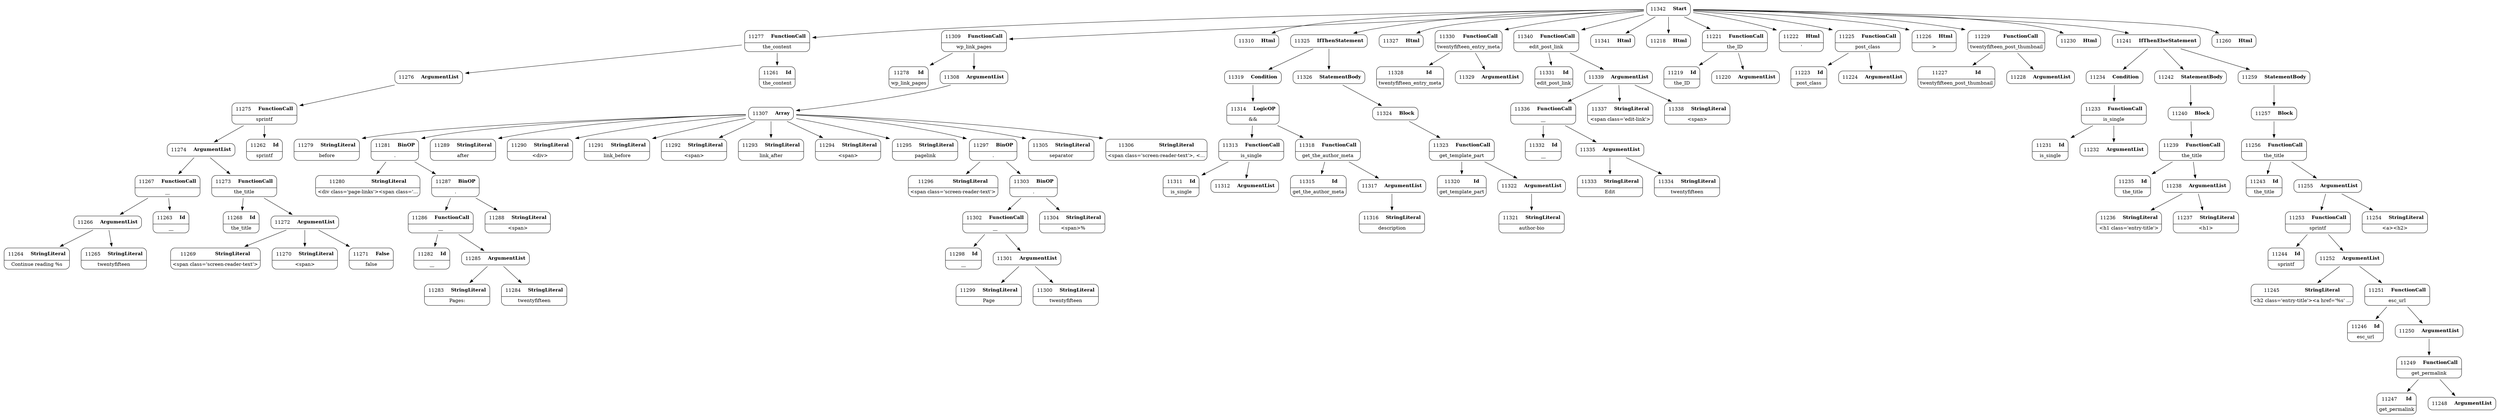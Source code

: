 digraph ast {
node [shape=none];
11264 [label=<<TABLE border='1' cellspacing='0' cellpadding='10' style='rounded' ><TR><TD border='0'>11264</TD><TD border='0'><B>StringLiteral</B></TD></TR><HR/><TR><TD border='0' cellpadding='5' colspan='2'>Continue reading %s</TD></TR></TABLE>>];
11265 [label=<<TABLE border='1' cellspacing='0' cellpadding='10' style='rounded' ><TR><TD border='0'>11265</TD><TD border='0'><B>StringLiteral</B></TD></TR><HR/><TR><TD border='0' cellpadding='5' colspan='2'>twentyfifteen</TD></TR></TABLE>>];
11266 [label=<<TABLE border='1' cellspacing='0' cellpadding='10' style='rounded' ><TR><TD border='0'>11266</TD><TD border='0'><B>ArgumentList</B></TD></TR></TABLE>>];
11266 -> 11264 [weight=2];
11266 -> 11265 [weight=2];
11267 [label=<<TABLE border='1' cellspacing='0' cellpadding='10' style='rounded' ><TR><TD border='0'>11267</TD><TD border='0'><B>FunctionCall</B></TD></TR><HR/><TR><TD border='0' cellpadding='5' colspan='2'>__</TD></TR></TABLE>>];
11267 -> 11263 [weight=2];
11267 -> 11266 [weight=2];
11268 [label=<<TABLE border='1' cellspacing='0' cellpadding='10' style='rounded' ><TR><TD border='0'>11268</TD><TD border='0'><B>Id</B></TD></TR><HR/><TR><TD border='0' cellpadding='5' colspan='2'>the_title</TD></TR></TABLE>>];
11269 [label=<<TABLE border='1' cellspacing='0' cellpadding='10' style='rounded' ><TR><TD border='0'>11269</TD><TD border='0'><B>StringLiteral</B></TD></TR><HR/><TR><TD border='0' cellpadding='5' colspan='2'>&lt;span class='screen-reader-text'&gt;</TD></TR></TABLE>>];
11270 [label=<<TABLE border='1' cellspacing='0' cellpadding='10' style='rounded' ><TR><TD border='0'>11270</TD><TD border='0'><B>StringLiteral</B></TD></TR><HR/><TR><TD border='0' cellpadding='5' colspan='2'>&lt;span&gt;</TD></TR></TABLE>>];
11271 [label=<<TABLE border='1' cellspacing='0' cellpadding='10' style='rounded' ><TR><TD border='0'>11271</TD><TD border='0'><B>False</B></TD></TR><HR/><TR><TD border='0' cellpadding='5' colspan='2'>false</TD></TR></TABLE>>];
11272 [label=<<TABLE border='1' cellspacing='0' cellpadding='10' style='rounded' ><TR><TD border='0'>11272</TD><TD border='0'><B>ArgumentList</B></TD></TR></TABLE>>];
11272 -> 11269 [weight=2];
11272 -> 11270 [weight=2];
11272 -> 11271 [weight=2];
11273 [label=<<TABLE border='1' cellspacing='0' cellpadding='10' style='rounded' ><TR><TD border='0'>11273</TD><TD border='0'><B>FunctionCall</B></TD></TR><HR/><TR><TD border='0' cellpadding='5' colspan='2'>the_title</TD></TR></TABLE>>];
11273 -> 11268 [weight=2];
11273 -> 11272 [weight=2];
11274 [label=<<TABLE border='1' cellspacing='0' cellpadding='10' style='rounded' ><TR><TD border='0'>11274</TD><TD border='0'><B>ArgumentList</B></TD></TR></TABLE>>];
11274 -> 11267 [weight=2];
11274 -> 11273 [weight=2];
11275 [label=<<TABLE border='1' cellspacing='0' cellpadding='10' style='rounded' ><TR><TD border='0'>11275</TD><TD border='0'><B>FunctionCall</B></TD></TR><HR/><TR><TD border='0' cellpadding='5' colspan='2'>sprintf</TD></TR></TABLE>>];
11275 -> 11262 [weight=2];
11275 -> 11274 [weight=2];
11276 [label=<<TABLE border='1' cellspacing='0' cellpadding='10' style='rounded' ><TR><TD border='0'>11276</TD><TD border='0'><B>ArgumentList</B></TD></TR></TABLE>>];
11276 -> 11275 [weight=2];
11277 [label=<<TABLE border='1' cellspacing='0' cellpadding='10' style='rounded' ><TR><TD border='0'>11277</TD><TD border='0'><B>FunctionCall</B></TD></TR><HR/><TR><TD border='0' cellpadding='5' colspan='2'>the_content</TD></TR></TABLE>>];
11277 -> 11261 [weight=2];
11277 -> 11276 [weight=2];
11278 [label=<<TABLE border='1' cellspacing='0' cellpadding='10' style='rounded' ><TR><TD border='0'>11278</TD><TD border='0'><B>Id</B></TD></TR><HR/><TR><TD border='0' cellpadding='5' colspan='2'>wp_link_pages</TD></TR></TABLE>>];
11279 [label=<<TABLE border='1' cellspacing='0' cellpadding='10' style='rounded' ><TR><TD border='0'>11279</TD><TD border='0'><B>StringLiteral</B></TD></TR><HR/><TR><TD border='0' cellpadding='5' colspan='2'>before</TD></TR></TABLE>>];
11280 [label=<<TABLE border='1' cellspacing='0' cellpadding='10' style='rounded' ><TR><TD border='0'>11280</TD><TD border='0'><B>StringLiteral</B></TD></TR><HR/><TR><TD border='0' cellpadding='5' colspan='2'>&lt;div class='page-links'&gt;&lt;span class='...</TD></TR></TABLE>>];
11281 [label=<<TABLE border='1' cellspacing='0' cellpadding='10' style='rounded' ><TR><TD border='0'>11281</TD><TD border='0'><B>BinOP</B></TD></TR><HR/><TR><TD border='0' cellpadding='5' colspan='2'>.</TD></TR></TABLE>>];
11281 -> 11280 [weight=2];
11281 -> 11287 [weight=2];
11282 [label=<<TABLE border='1' cellspacing='0' cellpadding='10' style='rounded' ><TR><TD border='0'>11282</TD><TD border='0'><B>Id</B></TD></TR><HR/><TR><TD border='0' cellpadding='5' colspan='2'>__</TD></TR></TABLE>>];
11283 [label=<<TABLE border='1' cellspacing='0' cellpadding='10' style='rounded' ><TR><TD border='0'>11283</TD><TD border='0'><B>StringLiteral</B></TD></TR><HR/><TR><TD border='0' cellpadding='5' colspan='2'>Pages:</TD></TR></TABLE>>];
11284 [label=<<TABLE border='1' cellspacing='0' cellpadding='10' style='rounded' ><TR><TD border='0'>11284</TD><TD border='0'><B>StringLiteral</B></TD></TR><HR/><TR><TD border='0' cellpadding='5' colspan='2'>twentyfifteen</TD></TR></TABLE>>];
11285 [label=<<TABLE border='1' cellspacing='0' cellpadding='10' style='rounded' ><TR><TD border='0'>11285</TD><TD border='0'><B>ArgumentList</B></TD></TR></TABLE>>];
11285 -> 11283 [weight=2];
11285 -> 11284 [weight=2];
11286 [label=<<TABLE border='1' cellspacing='0' cellpadding='10' style='rounded' ><TR><TD border='0'>11286</TD><TD border='0'><B>FunctionCall</B></TD></TR><HR/><TR><TD border='0' cellpadding='5' colspan='2'>__</TD></TR></TABLE>>];
11286 -> 11282 [weight=2];
11286 -> 11285 [weight=2];
11287 [label=<<TABLE border='1' cellspacing='0' cellpadding='10' style='rounded' ><TR><TD border='0'>11287</TD><TD border='0'><B>BinOP</B></TD></TR><HR/><TR><TD border='0' cellpadding='5' colspan='2'>.</TD></TR></TABLE>>];
11287 -> 11286 [weight=2];
11287 -> 11288 [weight=2];
11288 [label=<<TABLE border='1' cellspacing='0' cellpadding='10' style='rounded' ><TR><TD border='0'>11288</TD><TD border='0'><B>StringLiteral</B></TD></TR><HR/><TR><TD border='0' cellpadding='5' colspan='2'>&lt;span&gt;</TD></TR></TABLE>>];
11289 [label=<<TABLE border='1' cellspacing='0' cellpadding='10' style='rounded' ><TR><TD border='0'>11289</TD><TD border='0'><B>StringLiteral</B></TD></TR><HR/><TR><TD border='0' cellpadding='5' colspan='2'>after</TD></TR></TABLE>>];
11290 [label=<<TABLE border='1' cellspacing='0' cellpadding='10' style='rounded' ><TR><TD border='0'>11290</TD><TD border='0'><B>StringLiteral</B></TD></TR><HR/><TR><TD border='0' cellpadding='5' colspan='2'>&lt;div&gt;</TD></TR></TABLE>>];
11291 [label=<<TABLE border='1' cellspacing='0' cellpadding='10' style='rounded' ><TR><TD border='0'>11291</TD><TD border='0'><B>StringLiteral</B></TD></TR><HR/><TR><TD border='0' cellpadding='5' colspan='2'>link_before</TD></TR></TABLE>>];
11292 [label=<<TABLE border='1' cellspacing='0' cellpadding='10' style='rounded' ><TR><TD border='0'>11292</TD><TD border='0'><B>StringLiteral</B></TD></TR><HR/><TR><TD border='0' cellpadding='5' colspan='2'>&lt;span&gt;</TD></TR></TABLE>>];
11293 [label=<<TABLE border='1' cellspacing='0' cellpadding='10' style='rounded' ><TR><TD border='0'>11293</TD><TD border='0'><B>StringLiteral</B></TD></TR><HR/><TR><TD border='0' cellpadding='5' colspan='2'>link_after</TD></TR></TABLE>>];
11294 [label=<<TABLE border='1' cellspacing='0' cellpadding='10' style='rounded' ><TR><TD border='0'>11294</TD><TD border='0'><B>StringLiteral</B></TD></TR><HR/><TR><TD border='0' cellpadding='5' colspan='2'>&lt;span&gt;</TD></TR></TABLE>>];
11295 [label=<<TABLE border='1' cellspacing='0' cellpadding='10' style='rounded' ><TR><TD border='0'>11295</TD><TD border='0'><B>StringLiteral</B></TD></TR><HR/><TR><TD border='0' cellpadding='5' colspan='2'>pagelink</TD></TR></TABLE>>];
11296 [label=<<TABLE border='1' cellspacing='0' cellpadding='10' style='rounded' ><TR><TD border='0'>11296</TD><TD border='0'><B>StringLiteral</B></TD></TR><HR/><TR><TD border='0' cellpadding='5' colspan='2'>&lt;span class='screen-reader-text'&gt;</TD></TR></TABLE>>];
11297 [label=<<TABLE border='1' cellspacing='0' cellpadding='10' style='rounded' ><TR><TD border='0'>11297</TD><TD border='0'><B>BinOP</B></TD></TR><HR/><TR><TD border='0' cellpadding='5' colspan='2'>.</TD></TR></TABLE>>];
11297 -> 11296 [weight=2];
11297 -> 11303 [weight=2];
11298 [label=<<TABLE border='1' cellspacing='0' cellpadding='10' style='rounded' ><TR><TD border='0'>11298</TD><TD border='0'><B>Id</B></TD></TR><HR/><TR><TD border='0' cellpadding='5' colspan='2'>__</TD></TR></TABLE>>];
11299 [label=<<TABLE border='1' cellspacing='0' cellpadding='10' style='rounded' ><TR><TD border='0'>11299</TD><TD border='0'><B>StringLiteral</B></TD></TR><HR/><TR><TD border='0' cellpadding='5' colspan='2'>Page</TD></TR></TABLE>>];
11300 [label=<<TABLE border='1' cellspacing='0' cellpadding='10' style='rounded' ><TR><TD border='0'>11300</TD><TD border='0'><B>StringLiteral</B></TD></TR><HR/><TR><TD border='0' cellpadding='5' colspan='2'>twentyfifteen</TD></TR></TABLE>>];
11301 [label=<<TABLE border='1' cellspacing='0' cellpadding='10' style='rounded' ><TR><TD border='0'>11301</TD><TD border='0'><B>ArgumentList</B></TD></TR></TABLE>>];
11301 -> 11299 [weight=2];
11301 -> 11300 [weight=2];
11302 [label=<<TABLE border='1' cellspacing='0' cellpadding='10' style='rounded' ><TR><TD border='0'>11302</TD><TD border='0'><B>FunctionCall</B></TD></TR><HR/><TR><TD border='0' cellpadding='5' colspan='2'>__</TD></TR></TABLE>>];
11302 -> 11298 [weight=2];
11302 -> 11301 [weight=2];
11303 [label=<<TABLE border='1' cellspacing='0' cellpadding='10' style='rounded' ><TR><TD border='0'>11303</TD><TD border='0'><B>BinOP</B></TD></TR><HR/><TR><TD border='0' cellpadding='5' colspan='2'>.</TD></TR></TABLE>>];
11303 -> 11302 [weight=2];
11303 -> 11304 [weight=2];
11304 [label=<<TABLE border='1' cellspacing='0' cellpadding='10' style='rounded' ><TR><TD border='0'>11304</TD><TD border='0'><B>StringLiteral</B></TD></TR><HR/><TR><TD border='0' cellpadding='5' colspan='2'> &lt;span&gt;%</TD></TR></TABLE>>];
11305 [label=<<TABLE border='1' cellspacing='0' cellpadding='10' style='rounded' ><TR><TD border='0'>11305</TD><TD border='0'><B>StringLiteral</B></TD></TR><HR/><TR><TD border='0' cellpadding='5' colspan='2'>separator</TD></TR></TABLE>>];
11306 [label=<<TABLE border='1' cellspacing='0' cellpadding='10' style='rounded' ><TR><TD border='0'>11306</TD><TD border='0'><B>StringLiteral</B></TD></TR><HR/><TR><TD border='0' cellpadding='5' colspan='2'>&lt;span class='screen-reader-text'&gt;, &lt;...</TD></TR></TABLE>>];
11307 [label=<<TABLE border='1' cellspacing='0' cellpadding='10' style='rounded' ><TR><TD border='0'>11307</TD><TD border='0'><B>Array</B></TD></TR></TABLE>>];
11307 -> 11279 [weight=2];
11307 -> 11281 [weight=2];
11307 -> 11289 [weight=2];
11307 -> 11290 [weight=2];
11307 -> 11291 [weight=2];
11307 -> 11292 [weight=2];
11307 -> 11293 [weight=2];
11307 -> 11294 [weight=2];
11307 -> 11295 [weight=2];
11307 -> 11297 [weight=2];
11307 -> 11305 [weight=2];
11307 -> 11306 [weight=2];
11308 [label=<<TABLE border='1' cellspacing='0' cellpadding='10' style='rounded' ><TR><TD border='0'>11308</TD><TD border='0'><B>ArgumentList</B></TD></TR></TABLE>>];
11308 -> 11307 [weight=2];
11309 [label=<<TABLE border='1' cellspacing='0' cellpadding='10' style='rounded' ><TR><TD border='0'>11309</TD><TD border='0'><B>FunctionCall</B></TD></TR><HR/><TR><TD border='0' cellpadding='5' colspan='2'>wp_link_pages</TD></TR></TABLE>>];
11309 -> 11278 [weight=2];
11309 -> 11308 [weight=2];
11310 [label=<<TABLE border='1' cellspacing='0' cellpadding='10' style='rounded' ><TR><TD border='0'>11310</TD><TD border='0'><B>Html</B></TD></TR></TABLE>>];
11311 [label=<<TABLE border='1' cellspacing='0' cellpadding='10' style='rounded' ><TR><TD border='0'>11311</TD><TD border='0'><B>Id</B></TD></TR><HR/><TR><TD border='0' cellpadding='5' colspan='2'>is_single</TD></TR></TABLE>>];
11312 [label=<<TABLE border='1' cellspacing='0' cellpadding='10' style='rounded' ><TR><TD border='0'>11312</TD><TD border='0'><B>ArgumentList</B></TD></TR></TABLE>>];
11313 [label=<<TABLE border='1' cellspacing='0' cellpadding='10' style='rounded' ><TR><TD border='0'>11313</TD><TD border='0'><B>FunctionCall</B></TD></TR><HR/><TR><TD border='0' cellpadding='5' colspan='2'>is_single</TD></TR></TABLE>>];
11313 -> 11311 [weight=2];
11313 -> 11312 [weight=2];
11314 [label=<<TABLE border='1' cellspacing='0' cellpadding='10' style='rounded' ><TR><TD border='0'>11314</TD><TD border='0'><B>LogicOP</B></TD></TR><HR/><TR><TD border='0' cellpadding='5' colspan='2'>&amp;&amp;</TD></TR></TABLE>>];
11314 -> 11313 [weight=2];
11314 -> 11318 [weight=2];
11315 [label=<<TABLE border='1' cellspacing='0' cellpadding='10' style='rounded' ><TR><TD border='0'>11315</TD><TD border='0'><B>Id</B></TD></TR><HR/><TR><TD border='0' cellpadding='5' colspan='2'>get_the_author_meta</TD></TR></TABLE>>];
11316 [label=<<TABLE border='1' cellspacing='0' cellpadding='10' style='rounded' ><TR><TD border='0'>11316</TD><TD border='0'><B>StringLiteral</B></TD></TR><HR/><TR><TD border='0' cellpadding='5' colspan='2'>description</TD></TR></TABLE>>];
11317 [label=<<TABLE border='1' cellspacing='0' cellpadding='10' style='rounded' ><TR><TD border='0'>11317</TD><TD border='0'><B>ArgumentList</B></TD></TR></TABLE>>];
11317 -> 11316 [weight=2];
11318 [label=<<TABLE border='1' cellspacing='0' cellpadding='10' style='rounded' ><TR><TD border='0'>11318</TD><TD border='0'><B>FunctionCall</B></TD></TR><HR/><TR><TD border='0' cellpadding='5' colspan='2'>get_the_author_meta</TD></TR></TABLE>>];
11318 -> 11315 [weight=2];
11318 -> 11317 [weight=2];
11319 [label=<<TABLE border='1' cellspacing='0' cellpadding='10' style='rounded' ><TR><TD border='0'>11319</TD><TD border='0'><B>Condition</B></TD></TR></TABLE>>];
11319 -> 11314 [weight=2];
11320 [label=<<TABLE border='1' cellspacing='0' cellpadding='10' style='rounded' ><TR><TD border='0'>11320</TD><TD border='0'><B>Id</B></TD></TR><HR/><TR><TD border='0' cellpadding='5' colspan='2'>get_template_part</TD></TR></TABLE>>];
11321 [label=<<TABLE border='1' cellspacing='0' cellpadding='10' style='rounded' ><TR><TD border='0'>11321</TD><TD border='0'><B>StringLiteral</B></TD></TR><HR/><TR><TD border='0' cellpadding='5' colspan='2'>author-bio</TD></TR></TABLE>>];
11322 [label=<<TABLE border='1' cellspacing='0' cellpadding='10' style='rounded' ><TR><TD border='0'>11322</TD><TD border='0'><B>ArgumentList</B></TD></TR></TABLE>>];
11322 -> 11321 [weight=2];
11323 [label=<<TABLE border='1' cellspacing='0' cellpadding='10' style='rounded' ><TR><TD border='0'>11323</TD><TD border='0'><B>FunctionCall</B></TD></TR><HR/><TR><TD border='0' cellpadding='5' colspan='2'>get_template_part</TD></TR></TABLE>>];
11323 -> 11320 [weight=2];
11323 -> 11322 [weight=2];
11324 [label=<<TABLE border='1' cellspacing='0' cellpadding='10' style='rounded' ><TR><TD border='0'>11324</TD><TD border='0'><B>Block</B></TD></TR></TABLE>>];
11324 -> 11323 [weight=2];
11325 [label=<<TABLE border='1' cellspacing='0' cellpadding='10' style='rounded' ><TR><TD border='0'>11325</TD><TD border='0'><B>IfThenStatement</B></TD></TR></TABLE>>];
11325 -> 11319 [weight=2];
11325 -> 11326 [weight=2];
11326 [label=<<TABLE border='1' cellspacing='0' cellpadding='10' style='rounded' ><TR><TD border='0'>11326</TD><TD border='0'><B>StatementBody</B></TD></TR></TABLE>>];
11326 -> 11324 [weight=2];
11327 [label=<<TABLE border='1' cellspacing='0' cellpadding='10' style='rounded' ><TR><TD border='0'>11327</TD><TD border='0'><B>Html</B></TD></TR></TABLE>>];
11328 [label=<<TABLE border='1' cellspacing='0' cellpadding='10' style='rounded' ><TR><TD border='0'>11328</TD><TD border='0'><B>Id</B></TD></TR><HR/><TR><TD border='0' cellpadding='5' colspan='2'>twentyfifteen_entry_meta</TD></TR></TABLE>>];
11329 [label=<<TABLE border='1' cellspacing='0' cellpadding='10' style='rounded' ><TR><TD border='0'>11329</TD><TD border='0'><B>ArgumentList</B></TD></TR></TABLE>>];
11330 [label=<<TABLE border='1' cellspacing='0' cellpadding='10' style='rounded' ><TR><TD border='0'>11330</TD><TD border='0'><B>FunctionCall</B></TD></TR><HR/><TR><TD border='0' cellpadding='5' colspan='2'>twentyfifteen_entry_meta</TD></TR></TABLE>>];
11330 -> 11328 [weight=2];
11330 -> 11329 [weight=2];
11331 [label=<<TABLE border='1' cellspacing='0' cellpadding='10' style='rounded' ><TR><TD border='0'>11331</TD><TD border='0'><B>Id</B></TD></TR><HR/><TR><TD border='0' cellpadding='5' colspan='2'>edit_post_link</TD></TR></TABLE>>];
11332 [label=<<TABLE border='1' cellspacing='0' cellpadding='10' style='rounded' ><TR><TD border='0'>11332</TD><TD border='0'><B>Id</B></TD></TR><HR/><TR><TD border='0' cellpadding='5' colspan='2'>__</TD></TR></TABLE>>];
11333 [label=<<TABLE border='1' cellspacing='0' cellpadding='10' style='rounded' ><TR><TD border='0'>11333</TD><TD border='0'><B>StringLiteral</B></TD></TR><HR/><TR><TD border='0' cellpadding='5' colspan='2'>Edit</TD></TR></TABLE>>];
11334 [label=<<TABLE border='1' cellspacing='0' cellpadding='10' style='rounded' ><TR><TD border='0'>11334</TD><TD border='0'><B>StringLiteral</B></TD></TR><HR/><TR><TD border='0' cellpadding='5' colspan='2'>twentyfifteen</TD></TR></TABLE>>];
11335 [label=<<TABLE border='1' cellspacing='0' cellpadding='10' style='rounded' ><TR><TD border='0'>11335</TD><TD border='0'><B>ArgumentList</B></TD></TR></TABLE>>];
11335 -> 11333 [weight=2];
11335 -> 11334 [weight=2];
11336 [label=<<TABLE border='1' cellspacing='0' cellpadding='10' style='rounded' ><TR><TD border='0'>11336</TD><TD border='0'><B>FunctionCall</B></TD></TR><HR/><TR><TD border='0' cellpadding='5' colspan='2'>__</TD></TR></TABLE>>];
11336 -> 11332 [weight=2];
11336 -> 11335 [weight=2];
11337 [label=<<TABLE border='1' cellspacing='0' cellpadding='10' style='rounded' ><TR><TD border='0'>11337</TD><TD border='0'><B>StringLiteral</B></TD></TR><HR/><TR><TD border='0' cellpadding='5' colspan='2'>&lt;span class='edit-link'&gt;</TD></TR></TABLE>>];
11338 [label=<<TABLE border='1' cellspacing='0' cellpadding='10' style='rounded' ><TR><TD border='0'>11338</TD><TD border='0'><B>StringLiteral</B></TD></TR><HR/><TR><TD border='0' cellpadding='5' colspan='2'>&lt;span&gt;</TD></TR></TABLE>>];
11339 [label=<<TABLE border='1' cellspacing='0' cellpadding='10' style='rounded' ><TR><TD border='0'>11339</TD><TD border='0'><B>ArgumentList</B></TD></TR></TABLE>>];
11339 -> 11336 [weight=2];
11339 -> 11337 [weight=2];
11339 -> 11338 [weight=2];
11340 [label=<<TABLE border='1' cellspacing='0' cellpadding='10' style='rounded' ><TR><TD border='0'>11340</TD><TD border='0'><B>FunctionCall</B></TD></TR><HR/><TR><TD border='0' cellpadding='5' colspan='2'>edit_post_link</TD></TR></TABLE>>];
11340 -> 11331 [weight=2];
11340 -> 11339 [weight=2];
11341 [label=<<TABLE border='1' cellspacing='0' cellpadding='10' style='rounded' ><TR><TD border='0'>11341</TD><TD border='0'><B>Html</B></TD></TR></TABLE>>];
11342 [label=<<TABLE border='1' cellspacing='0' cellpadding='10' style='rounded' ><TR><TD border='0'>11342</TD><TD border='0'><B>Start</B></TD></TR></TABLE>>];
11342 -> 11218 [weight=2];
11342 -> 11221 [weight=2];
11342 -> 11222 [weight=2];
11342 -> 11225 [weight=2];
11342 -> 11226 [weight=2];
11342 -> 11229 [weight=2];
11342 -> 11230 [weight=2];
11342 -> 11241 [weight=2];
11342 -> 11260 [weight=2];
11342 -> 11277 [weight=2];
11342 -> 11309 [weight=2];
11342 -> 11310 [weight=2];
11342 -> 11325 [weight=2];
11342 -> 11327 [weight=2];
11342 -> 11330 [weight=2];
11342 -> 11340 [weight=2];
11342 -> 11341 [weight=2];
11218 [label=<<TABLE border='1' cellspacing='0' cellpadding='10' style='rounded' ><TR><TD border='0'>11218</TD><TD border='0'><B>Html</B></TD></TR></TABLE>>];
11219 [label=<<TABLE border='1' cellspacing='0' cellpadding='10' style='rounded' ><TR><TD border='0'>11219</TD><TD border='0'><B>Id</B></TD></TR><HR/><TR><TD border='0' cellpadding='5' colspan='2'>the_ID</TD></TR></TABLE>>];
11220 [label=<<TABLE border='1' cellspacing='0' cellpadding='10' style='rounded' ><TR><TD border='0'>11220</TD><TD border='0'><B>ArgumentList</B></TD></TR></TABLE>>];
11221 [label=<<TABLE border='1' cellspacing='0' cellpadding='10' style='rounded' ><TR><TD border='0'>11221</TD><TD border='0'><B>FunctionCall</B></TD></TR><HR/><TR><TD border='0' cellpadding='5' colspan='2'>the_ID</TD></TR></TABLE>>];
11221 -> 11219 [weight=2];
11221 -> 11220 [weight=2];
11222 [label=<<TABLE border='1' cellspacing='0' cellpadding='10' style='rounded' ><TR><TD border='0'>11222</TD><TD border='0'><B>Html</B></TD></TR><HR/><TR><TD border='0' cellpadding='5' colspan='2'>'</TD></TR></TABLE>>];
11223 [label=<<TABLE border='1' cellspacing='0' cellpadding='10' style='rounded' ><TR><TD border='0'>11223</TD><TD border='0'><B>Id</B></TD></TR><HR/><TR><TD border='0' cellpadding='5' colspan='2'>post_class</TD></TR></TABLE>>];
11224 [label=<<TABLE border='1' cellspacing='0' cellpadding='10' style='rounded' ><TR><TD border='0'>11224</TD><TD border='0'><B>ArgumentList</B></TD></TR></TABLE>>];
11225 [label=<<TABLE border='1' cellspacing='0' cellpadding='10' style='rounded' ><TR><TD border='0'>11225</TD><TD border='0'><B>FunctionCall</B></TD></TR><HR/><TR><TD border='0' cellpadding='5' colspan='2'>post_class</TD></TR></TABLE>>];
11225 -> 11223 [weight=2];
11225 -> 11224 [weight=2];
11226 [label=<<TABLE border='1' cellspacing='0' cellpadding='10' style='rounded' ><TR><TD border='0'>11226</TD><TD border='0'><B>Html</B></TD></TR><HR/><TR><TD border='0' cellpadding='5' colspan='2'>&gt;</TD></TR></TABLE>>];
11227 [label=<<TABLE border='1' cellspacing='0' cellpadding='10' style='rounded' ><TR><TD border='0'>11227</TD><TD border='0'><B>Id</B></TD></TR><HR/><TR><TD border='0' cellpadding='5' colspan='2'>twentyfifteen_post_thumbnail</TD></TR></TABLE>>];
11228 [label=<<TABLE border='1' cellspacing='0' cellpadding='10' style='rounded' ><TR><TD border='0'>11228</TD><TD border='0'><B>ArgumentList</B></TD></TR></TABLE>>];
11229 [label=<<TABLE border='1' cellspacing='0' cellpadding='10' style='rounded' ><TR><TD border='0'>11229</TD><TD border='0'><B>FunctionCall</B></TD></TR><HR/><TR><TD border='0' cellpadding='5' colspan='2'>twentyfifteen_post_thumbnail</TD></TR></TABLE>>];
11229 -> 11227 [weight=2];
11229 -> 11228 [weight=2];
11230 [label=<<TABLE border='1' cellspacing='0' cellpadding='10' style='rounded' ><TR><TD border='0'>11230</TD><TD border='0'><B>Html</B></TD></TR></TABLE>>];
11231 [label=<<TABLE border='1' cellspacing='0' cellpadding='10' style='rounded' ><TR><TD border='0'>11231</TD><TD border='0'><B>Id</B></TD></TR><HR/><TR><TD border='0' cellpadding='5' colspan='2'>is_single</TD></TR></TABLE>>];
11232 [label=<<TABLE border='1' cellspacing='0' cellpadding='10' style='rounded' ><TR><TD border='0'>11232</TD><TD border='0'><B>ArgumentList</B></TD></TR></TABLE>>];
11233 [label=<<TABLE border='1' cellspacing='0' cellpadding='10' style='rounded' ><TR><TD border='0'>11233</TD><TD border='0'><B>FunctionCall</B></TD></TR><HR/><TR><TD border='0' cellpadding='5' colspan='2'>is_single</TD></TR></TABLE>>];
11233 -> 11231 [weight=2];
11233 -> 11232 [weight=2];
11234 [label=<<TABLE border='1' cellspacing='0' cellpadding='10' style='rounded' ><TR><TD border='0'>11234</TD><TD border='0'><B>Condition</B></TD></TR></TABLE>>];
11234 -> 11233 [weight=2];
11235 [label=<<TABLE border='1' cellspacing='0' cellpadding='10' style='rounded' ><TR><TD border='0'>11235</TD><TD border='0'><B>Id</B></TD></TR><HR/><TR><TD border='0' cellpadding='5' colspan='2'>the_title</TD></TR></TABLE>>];
11236 [label=<<TABLE border='1' cellspacing='0' cellpadding='10' style='rounded' ><TR><TD border='0'>11236</TD><TD border='0'><B>StringLiteral</B></TD></TR><HR/><TR><TD border='0' cellpadding='5' colspan='2'>&lt;h1 class='entry-title'&gt;</TD></TR></TABLE>>];
11237 [label=<<TABLE border='1' cellspacing='0' cellpadding='10' style='rounded' ><TR><TD border='0'>11237</TD><TD border='0'><B>StringLiteral</B></TD></TR><HR/><TR><TD border='0' cellpadding='5' colspan='2'>&lt;h1&gt;</TD></TR></TABLE>>];
11238 [label=<<TABLE border='1' cellspacing='0' cellpadding='10' style='rounded' ><TR><TD border='0'>11238</TD><TD border='0'><B>ArgumentList</B></TD></TR></TABLE>>];
11238 -> 11236 [weight=2];
11238 -> 11237 [weight=2];
11239 [label=<<TABLE border='1' cellspacing='0' cellpadding='10' style='rounded' ><TR><TD border='0'>11239</TD><TD border='0'><B>FunctionCall</B></TD></TR><HR/><TR><TD border='0' cellpadding='5' colspan='2'>the_title</TD></TR></TABLE>>];
11239 -> 11235 [weight=2];
11239 -> 11238 [weight=2];
11240 [label=<<TABLE border='1' cellspacing='0' cellpadding='10' style='rounded' ><TR><TD border='0'>11240</TD><TD border='0'><B>Block</B></TD></TR></TABLE>>];
11240 -> 11239 [weight=2];
11241 [label=<<TABLE border='1' cellspacing='0' cellpadding='10' style='rounded' ><TR><TD border='0'>11241</TD><TD border='0'><B>IfThenElseStatement</B></TD></TR></TABLE>>];
11241 -> 11234 [weight=2];
11241 -> 11242 [weight=2];
11241 -> 11259 [weight=2];
11242 [label=<<TABLE border='1' cellspacing='0' cellpadding='10' style='rounded' ><TR><TD border='0'>11242</TD><TD border='0'><B>StatementBody</B></TD></TR></TABLE>>];
11242 -> 11240 [weight=2];
11243 [label=<<TABLE border='1' cellspacing='0' cellpadding='10' style='rounded' ><TR><TD border='0'>11243</TD><TD border='0'><B>Id</B></TD></TR><HR/><TR><TD border='0' cellpadding='5' colspan='2'>the_title</TD></TR></TABLE>>];
11244 [label=<<TABLE border='1' cellspacing='0' cellpadding='10' style='rounded' ><TR><TD border='0'>11244</TD><TD border='0'><B>Id</B></TD></TR><HR/><TR><TD border='0' cellpadding='5' colspan='2'>sprintf</TD></TR></TABLE>>];
11245 [label=<<TABLE border='1' cellspacing='0' cellpadding='10' style='rounded' ><TR><TD border='0'>11245</TD><TD border='0'><B>StringLiteral</B></TD></TR><HR/><TR><TD border='0' cellpadding='5' colspan='2'>&lt;h2 class='entry-title'&gt;&lt;a href='%s' ...</TD></TR></TABLE>>];
11246 [label=<<TABLE border='1' cellspacing='0' cellpadding='10' style='rounded' ><TR><TD border='0'>11246</TD><TD border='0'><B>Id</B></TD></TR><HR/><TR><TD border='0' cellpadding='5' colspan='2'>esc_url</TD></TR></TABLE>>];
11247 [label=<<TABLE border='1' cellspacing='0' cellpadding='10' style='rounded' ><TR><TD border='0'>11247</TD><TD border='0'><B>Id</B></TD></TR><HR/><TR><TD border='0' cellpadding='5' colspan='2'>get_permalink</TD></TR></TABLE>>];
11248 [label=<<TABLE border='1' cellspacing='0' cellpadding='10' style='rounded' ><TR><TD border='0'>11248</TD><TD border='0'><B>ArgumentList</B></TD></TR></TABLE>>];
11249 [label=<<TABLE border='1' cellspacing='0' cellpadding='10' style='rounded' ><TR><TD border='0'>11249</TD><TD border='0'><B>FunctionCall</B></TD></TR><HR/><TR><TD border='0' cellpadding='5' colspan='2'>get_permalink</TD></TR></TABLE>>];
11249 -> 11247 [weight=2];
11249 -> 11248 [weight=2];
11250 [label=<<TABLE border='1' cellspacing='0' cellpadding='10' style='rounded' ><TR><TD border='0'>11250</TD><TD border='0'><B>ArgumentList</B></TD></TR></TABLE>>];
11250 -> 11249 [weight=2];
11251 [label=<<TABLE border='1' cellspacing='0' cellpadding='10' style='rounded' ><TR><TD border='0'>11251</TD><TD border='0'><B>FunctionCall</B></TD></TR><HR/><TR><TD border='0' cellpadding='5' colspan='2'>esc_url</TD></TR></TABLE>>];
11251 -> 11246 [weight=2];
11251 -> 11250 [weight=2];
11252 [label=<<TABLE border='1' cellspacing='0' cellpadding='10' style='rounded' ><TR><TD border='0'>11252</TD><TD border='0'><B>ArgumentList</B></TD></TR></TABLE>>];
11252 -> 11245 [weight=2];
11252 -> 11251 [weight=2];
11253 [label=<<TABLE border='1' cellspacing='0' cellpadding='10' style='rounded' ><TR><TD border='0'>11253</TD><TD border='0'><B>FunctionCall</B></TD></TR><HR/><TR><TD border='0' cellpadding='5' colspan='2'>sprintf</TD></TR></TABLE>>];
11253 -> 11244 [weight=2];
11253 -> 11252 [weight=2];
11254 [label=<<TABLE border='1' cellspacing='0' cellpadding='10' style='rounded' ><TR><TD border='0'>11254</TD><TD border='0'><B>StringLiteral</B></TD></TR><HR/><TR><TD border='0' cellpadding='5' colspan='2'>&lt;a&gt;&lt;h2&gt;</TD></TR></TABLE>>];
11255 [label=<<TABLE border='1' cellspacing='0' cellpadding='10' style='rounded' ><TR><TD border='0'>11255</TD><TD border='0'><B>ArgumentList</B></TD></TR></TABLE>>];
11255 -> 11253 [weight=2];
11255 -> 11254 [weight=2];
11256 [label=<<TABLE border='1' cellspacing='0' cellpadding='10' style='rounded' ><TR><TD border='0'>11256</TD><TD border='0'><B>FunctionCall</B></TD></TR><HR/><TR><TD border='0' cellpadding='5' colspan='2'>the_title</TD></TR></TABLE>>];
11256 -> 11243 [weight=2];
11256 -> 11255 [weight=2];
11257 [label=<<TABLE border='1' cellspacing='0' cellpadding='10' style='rounded' ><TR><TD border='0'>11257</TD><TD border='0'><B>Block</B></TD></TR></TABLE>>];
11257 -> 11256 [weight=2];
11259 [label=<<TABLE border='1' cellspacing='0' cellpadding='10' style='rounded' ><TR><TD border='0'>11259</TD><TD border='0'><B>StatementBody</B></TD></TR></TABLE>>];
11259 -> 11257 [weight=2];
11260 [label=<<TABLE border='1' cellspacing='0' cellpadding='10' style='rounded' ><TR><TD border='0'>11260</TD><TD border='0'><B>Html</B></TD></TR></TABLE>>];
11261 [label=<<TABLE border='1' cellspacing='0' cellpadding='10' style='rounded' ><TR><TD border='0'>11261</TD><TD border='0'><B>Id</B></TD></TR><HR/><TR><TD border='0' cellpadding='5' colspan='2'>the_content</TD></TR></TABLE>>];
11262 [label=<<TABLE border='1' cellspacing='0' cellpadding='10' style='rounded' ><TR><TD border='0'>11262</TD><TD border='0'><B>Id</B></TD></TR><HR/><TR><TD border='0' cellpadding='5' colspan='2'>sprintf</TD></TR></TABLE>>];
11263 [label=<<TABLE border='1' cellspacing='0' cellpadding='10' style='rounded' ><TR><TD border='0'>11263</TD><TD border='0'><B>Id</B></TD></TR><HR/><TR><TD border='0' cellpadding='5' colspan='2'>__</TD></TR></TABLE>>];
}
